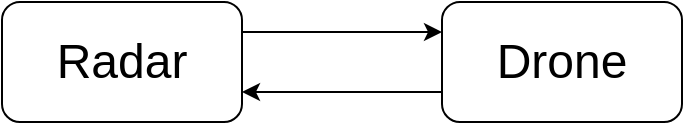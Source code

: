 <mxfile version="24.7.14">
  <diagram name="Page-1" id="54gdvvRYuCjU3ssXZLBo">
    <mxGraphModel dx="954" dy="567" grid="1" gridSize="10" guides="1" tooltips="1" connect="1" arrows="1" fold="1" page="1" pageScale="1" pageWidth="850" pageHeight="1100" math="0" shadow="0">
      <root>
        <mxCell id="0" />
        <mxCell id="1" parent="0" />
        <mxCell id="fPmp9EwwyHRmbghLNMeb-3" style="edgeStyle=orthogonalEdgeStyle;rounded=0;orthogonalLoop=1;jettySize=auto;html=1;exitX=1;exitY=0.25;exitDx=0;exitDy=0;entryX=0;entryY=0.25;entryDx=0;entryDy=0;" edge="1" parent="1" source="fPmp9EwwyHRmbghLNMeb-1" target="fPmp9EwwyHRmbghLNMeb-2">
          <mxGeometry relative="1" as="geometry" />
        </mxCell>
        <mxCell id="fPmp9EwwyHRmbghLNMeb-4" style="edgeStyle=orthogonalEdgeStyle;rounded=0;orthogonalLoop=1;jettySize=auto;html=1;exitX=1;exitY=0.75;exitDx=0;exitDy=0;entryX=0;entryY=0.75;entryDx=0;entryDy=0;startArrow=classic;startFill=1;endArrow=none;endFill=0;" edge="1" parent="1" source="fPmp9EwwyHRmbghLNMeb-1" target="fPmp9EwwyHRmbghLNMeb-2">
          <mxGeometry relative="1" as="geometry" />
        </mxCell>
        <mxCell id="fPmp9EwwyHRmbghLNMeb-1" value="&lt;font style=&quot;font-size: 24px;&quot;&gt;Radar&lt;/font&gt;" style="rounded=1;whiteSpace=wrap;html=1;" vertex="1" parent="1">
          <mxGeometry x="120" y="280" width="120" height="60" as="geometry" />
        </mxCell>
        <mxCell id="fPmp9EwwyHRmbghLNMeb-2" value="&lt;font style=&quot;font-size: 24px;&quot;&gt;Drone&lt;/font&gt;" style="rounded=1;whiteSpace=wrap;html=1;" vertex="1" parent="1">
          <mxGeometry x="340" y="280" width="120" height="60" as="geometry" />
        </mxCell>
      </root>
    </mxGraphModel>
  </diagram>
</mxfile>
